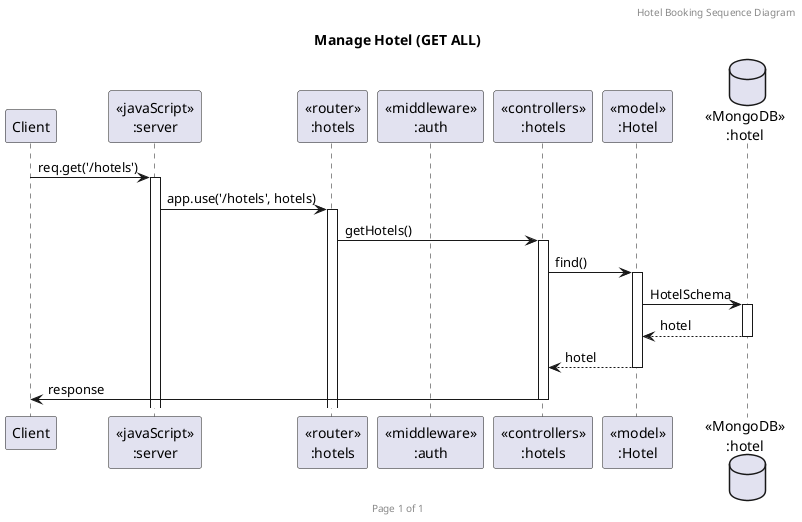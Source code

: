 @startuml Manage Hotel (GET ALL)

header Hotel Booking Sequence Diagram
footer Page %page% of %lastpage%
title "Manage Hotel (GET ALL)"

participant "Client" as client
participant "<<javaScript>>\n:server" as server
participant "<<router>>\n:hotels" as routerHotels
participant "<<middleware>>\n:auth" as authMiddleware
participant "<<controllers>>\n:hotels" as controllersHotel
participant "<<model>>\n:Hotel" as modelHotel
database "<<MongoDB>>\n:hotel" as HotelDatabase

client->server ++:req.get('/hotels')
server->routerHotels ++:app.use('/hotels', hotels)
routerHotels -> controllersHotel ++:getHotels()
controllersHotel->modelHotel ++:find()
modelHotel ->HotelDatabase ++: HotelSchema
HotelDatabase --> modelHotel --: hotel
controllersHotel <-- modelHotel --:hotel
controllersHotel->client --:response

@enduml